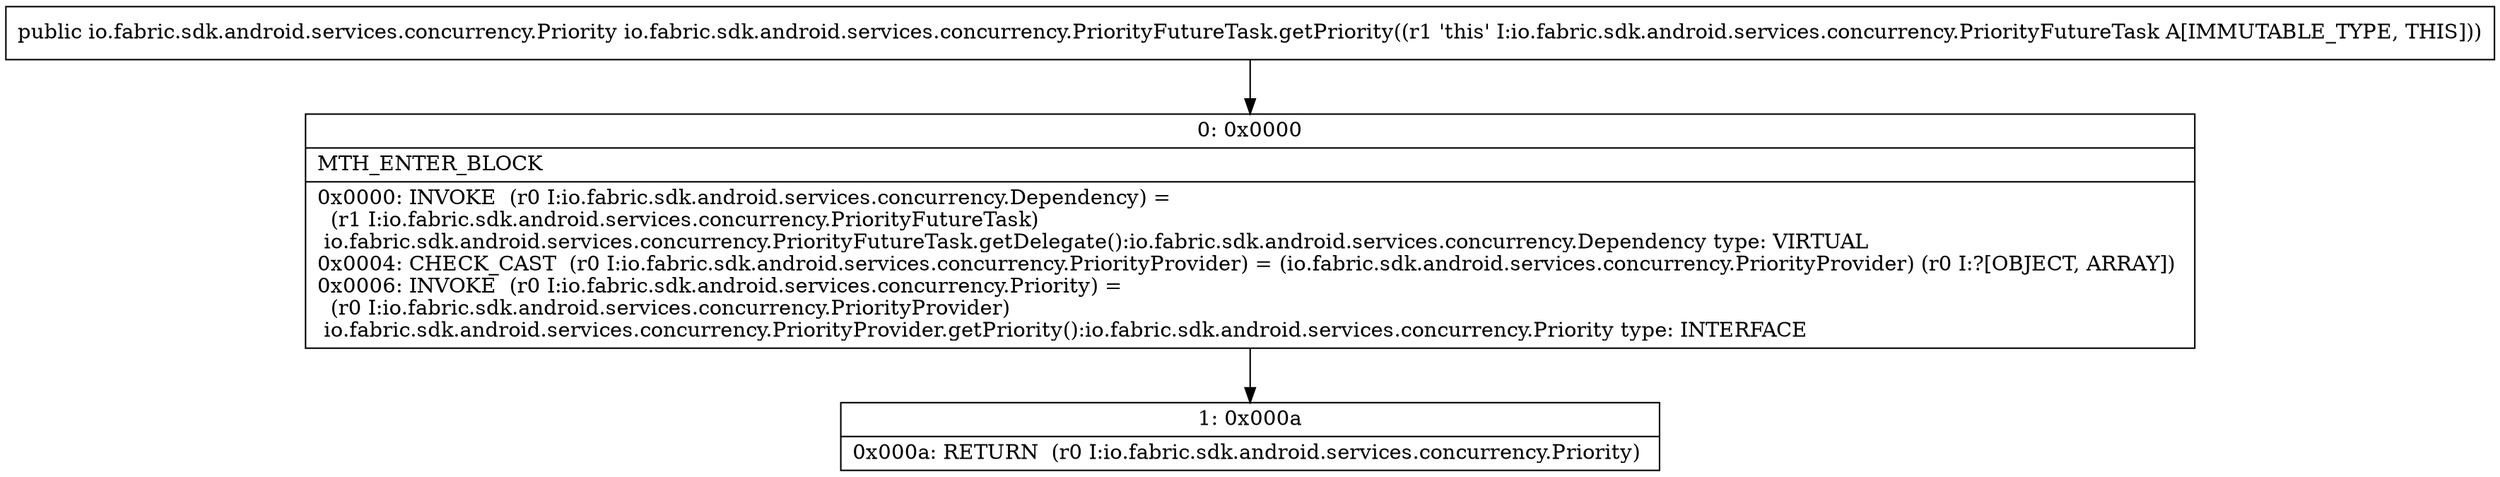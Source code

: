 digraph "CFG forio.fabric.sdk.android.services.concurrency.PriorityFutureTask.getPriority()Lio\/fabric\/sdk\/android\/services\/concurrency\/Priority;" {
Node_0 [shape=record,label="{0\:\ 0x0000|MTH_ENTER_BLOCK\l|0x0000: INVOKE  (r0 I:io.fabric.sdk.android.services.concurrency.Dependency) = \l  (r1 I:io.fabric.sdk.android.services.concurrency.PriorityFutureTask)\l io.fabric.sdk.android.services.concurrency.PriorityFutureTask.getDelegate():io.fabric.sdk.android.services.concurrency.Dependency type: VIRTUAL \l0x0004: CHECK_CAST  (r0 I:io.fabric.sdk.android.services.concurrency.PriorityProvider) = (io.fabric.sdk.android.services.concurrency.PriorityProvider) (r0 I:?[OBJECT, ARRAY]) \l0x0006: INVOKE  (r0 I:io.fabric.sdk.android.services.concurrency.Priority) = \l  (r0 I:io.fabric.sdk.android.services.concurrency.PriorityProvider)\l io.fabric.sdk.android.services.concurrency.PriorityProvider.getPriority():io.fabric.sdk.android.services.concurrency.Priority type: INTERFACE \l}"];
Node_1 [shape=record,label="{1\:\ 0x000a|0x000a: RETURN  (r0 I:io.fabric.sdk.android.services.concurrency.Priority) \l}"];
MethodNode[shape=record,label="{public io.fabric.sdk.android.services.concurrency.Priority io.fabric.sdk.android.services.concurrency.PriorityFutureTask.getPriority((r1 'this' I:io.fabric.sdk.android.services.concurrency.PriorityFutureTask A[IMMUTABLE_TYPE, THIS])) }"];
MethodNode -> Node_0;
Node_0 -> Node_1;
}

